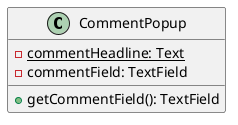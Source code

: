 @startuml

    class CommentPopup {
        {static} -commentHeadline: Text
        -commentField: TextField
        +getCommentField(): TextField
    }

@enduml
